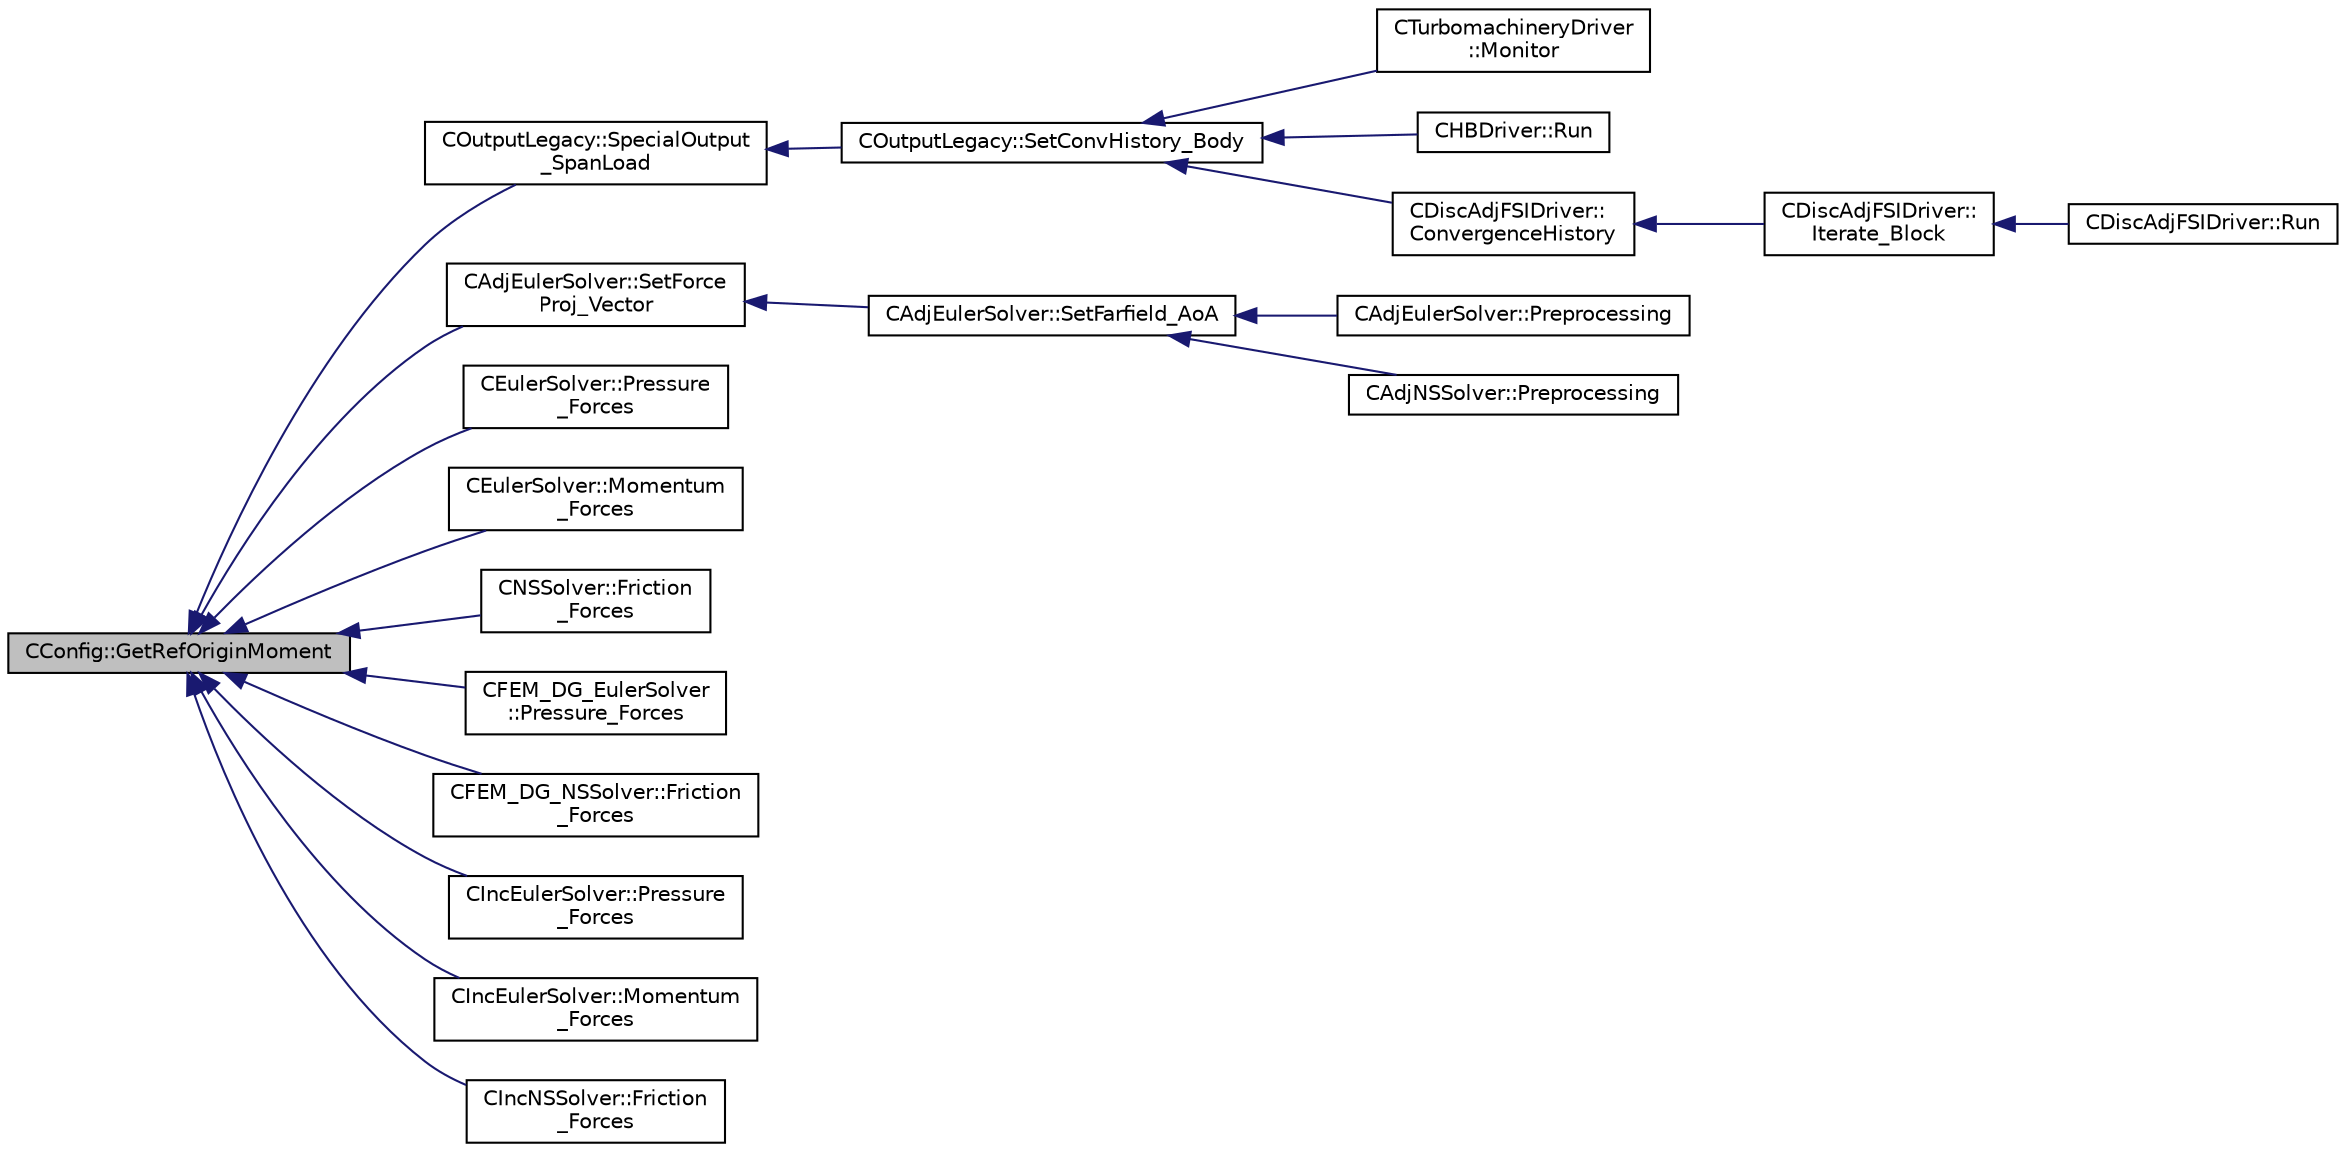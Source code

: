 digraph "CConfig::GetRefOriginMoment"
{
  edge [fontname="Helvetica",fontsize="10",labelfontname="Helvetica",labelfontsize="10"];
  node [fontname="Helvetica",fontsize="10",shape=record];
  rankdir="LR";
  Node10926 [label="CConfig::GetRefOriginMoment",height=0.2,width=0.4,color="black", fillcolor="grey75", style="filled", fontcolor="black"];
  Node10926 -> Node10927 [dir="back",color="midnightblue",fontsize="10",style="solid",fontname="Helvetica"];
  Node10927 [label="COutputLegacy::SpecialOutput\l_SpanLoad",height=0.2,width=0.4,color="black", fillcolor="white", style="filled",URL="$class_c_output_legacy.html#a8772390855e98cb1b90e6b835d2532de",tooltip="Writes forces at different sections. "];
  Node10927 -> Node10928 [dir="back",color="midnightblue",fontsize="10",style="solid",fontname="Helvetica"];
  Node10928 [label="COutputLegacy::SetConvHistory_Body",height=0.2,width=0.4,color="black", fillcolor="white", style="filled",URL="$class_c_output_legacy.html#a217cc0d778a3828499189a9debee47c6",tooltip="Write the history file and the convergence on the screen for serial computations. ..."];
  Node10928 -> Node10929 [dir="back",color="midnightblue",fontsize="10",style="solid",fontname="Helvetica"];
  Node10929 [label="CTurbomachineryDriver\l::Monitor",height=0.2,width=0.4,color="black", fillcolor="white", style="filled",URL="$class_c_turbomachinery_driver.html#a41d7b50bbacef68eb5436293ebb2da4f",tooltip="Monitor the computation. "];
  Node10928 -> Node10930 [dir="back",color="midnightblue",fontsize="10",style="solid",fontname="Helvetica"];
  Node10930 [label="CHBDriver::Run",height=0.2,width=0.4,color="black", fillcolor="white", style="filled",URL="$class_c_h_b_driver.html#a98c0448a8e0404845ee54e25b62eaea9",tooltip="Run a single iteration of a Harmonic Balance problem. "];
  Node10928 -> Node10931 [dir="back",color="midnightblue",fontsize="10",style="solid",fontname="Helvetica"];
  Node10931 [label="CDiscAdjFSIDriver::\lConvergenceHistory",height=0.2,width=0.4,color="black", fillcolor="white", style="filled",URL="$class_c_disc_adj_f_s_i_driver.html#a139dfa2442613879f2b15f28a09c2bd5",tooltip="Output the convergence history. "];
  Node10931 -> Node10932 [dir="back",color="midnightblue",fontsize="10",style="solid",fontname="Helvetica"];
  Node10932 [label="CDiscAdjFSIDriver::\lIterate_Block",height=0.2,width=0.4,color="black", fillcolor="white", style="filled",URL="$class_c_disc_adj_f_s_i_driver.html#a84949f139fa795b7d34d6ff77e82eb5c",tooltip="Iterate a certain block for adjoint FSI - may be the whole set of variables or independent and subite..."];
  Node10932 -> Node10933 [dir="back",color="midnightblue",fontsize="10",style="solid",fontname="Helvetica"];
  Node10933 [label="CDiscAdjFSIDriver::Run",height=0.2,width=0.4,color="black", fillcolor="white", style="filled",URL="$class_c_disc_adj_f_s_i_driver.html#a2e965d6e9c4dcfc296077cae225cab21",tooltip="Run a Discrete Adjoint iteration for the FSI problem. "];
  Node10926 -> Node10934 [dir="back",color="midnightblue",fontsize="10",style="solid",fontname="Helvetica"];
  Node10934 [label="CAdjEulerSolver::SetForce\lProj_Vector",height=0.2,width=0.4,color="black", fillcolor="white", style="filled",URL="$class_c_adj_euler_solver.html#a814d69e54f24c9fef36e3493a2230973",tooltip="Created the force projection vector for adjoint boundary conditions. "];
  Node10934 -> Node10935 [dir="back",color="midnightblue",fontsize="10",style="solid",fontname="Helvetica"];
  Node10935 [label="CAdjEulerSolver::SetFarfield_AoA",height=0.2,width=0.4,color="black", fillcolor="white", style="filled",URL="$class_c_adj_euler_solver.html#a5265a44e6c43dee677c9f26333148432",tooltip="Update the AoA and freestream velocity at the farfield. "];
  Node10935 -> Node10936 [dir="back",color="midnightblue",fontsize="10",style="solid",fontname="Helvetica"];
  Node10936 [label="CAdjEulerSolver::Preprocessing",height=0.2,width=0.4,color="black", fillcolor="white", style="filled",URL="$class_c_adj_euler_solver.html#a4ae0ed840dc8335fd921399625ba794f",tooltip="Initialize the residual vectors. "];
  Node10935 -> Node10937 [dir="back",color="midnightblue",fontsize="10",style="solid",fontname="Helvetica"];
  Node10937 [label="CAdjNSSolver::Preprocessing",height=0.2,width=0.4,color="black", fillcolor="white", style="filled",URL="$class_c_adj_n_s_solver.html#ac16dab76e2c1d86bc7d70ca9f41fd668",tooltip="Restart residual and compute gradients. "];
  Node10926 -> Node10938 [dir="back",color="midnightblue",fontsize="10",style="solid",fontname="Helvetica"];
  Node10938 [label="CEulerSolver::Pressure\l_Forces",height=0.2,width=0.4,color="black", fillcolor="white", style="filled",URL="$class_c_euler_solver.html#a98856f91553ab35f30d27bfd0ab46d69",tooltip="Compute the pressure forces and all the adimensional coefficients. "];
  Node10926 -> Node10939 [dir="back",color="midnightblue",fontsize="10",style="solid",fontname="Helvetica"];
  Node10939 [label="CEulerSolver::Momentum\l_Forces",height=0.2,width=0.4,color="black", fillcolor="white", style="filled",URL="$class_c_euler_solver.html#a9e92c9defb86bcb87924741dd9f89e9d",tooltip="Compute the pressure forces and all the adimensional coefficients. "];
  Node10926 -> Node10940 [dir="back",color="midnightblue",fontsize="10",style="solid",fontname="Helvetica"];
  Node10940 [label="CNSSolver::Friction\l_Forces",height=0.2,width=0.4,color="black", fillcolor="white", style="filled",URL="$class_c_n_s_solver.html#acc926a2b83d8b90fa71faf46abe8f6b7",tooltip="Compute the viscous forces and all the addimensional coefficients. "];
  Node10926 -> Node10941 [dir="back",color="midnightblue",fontsize="10",style="solid",fontname="Helvetica"];
  Node10941 [label="CFEM_DG_EulerSolver\l::Pressure_Forces",height=0.2,width=0.4,color="black", fillcolor="white", style="filled",URL="$class_c_f_e_m___d_g___euler_solver.html#a5b3e068f83cbf3aeb8e6a4e02b4bf27b",tooltip="Compute the pressure forces and all the adimensional coefficients. "];
  Node10926 -> Node10942 [dir="back",color="midnightblue",fontsize="10",style="solid",fontname="Helvetica"];
  Node10942 [label="CFEM_DG_NSSolver::Friction\l_Forces",height=0.2,width=0.4,color="black", fillcolor="white", style="filled",URL="$class_c_f_e_m___d_g___n_s_solver.html#a15cec95ab40ebb36ee69bc5f58840cf3",tooltip="Compute the viscous forces and all the addimensional coefficients. "];
  Node10926 -> Node10943 [dir="back",color="midnightblue",fontsize="10",style="solid",fontname="Helvetica"];
  Node10943 [label="CIncEulerSolver::Pressure\l_Forces",height=0.2,width=0.4,color="black", fillcolor="white", style="filled",URL="$class_c_inc_euler_solver.html#a5071b46c6b8a190c57f36c7567155121",tooltip="Compute the pressure forces and all the adimensional coefficients. "];
  Node10926 -> Node10944 [dir="back",color="midnightblue",fontsize="10",style="solid",fontname="Helvetica"];
  Node10944 [label="CIncEulerSolver::Momentum\l_Forces",height=0.2,width=0.4,color="black", fillcolor="white", style="filled",URL="$class_c_inc_euler_solver.html#a9a1ae1497ccf83abb0bad4bad7a99623",tooltip="Compute the pressure forces and all the adimensional coefficients. "];
  Node10926 -> Node10945 [dir="back",color="midnightblue",fontsize="10",style="solid",fontname="Helvetica"];
  Node10945 [label="CIncNSSolver::Friction\l_Forces",height=0.2,width=0.4,color="black", fillcolor="white", style="filled",URL="$class_c_inc_n_s_solver.html#a5a106c634b0c06ac4a68b1a6241f203a",tooltip="Compute the viscous forces and all the addimensional coefficients. "];
}

